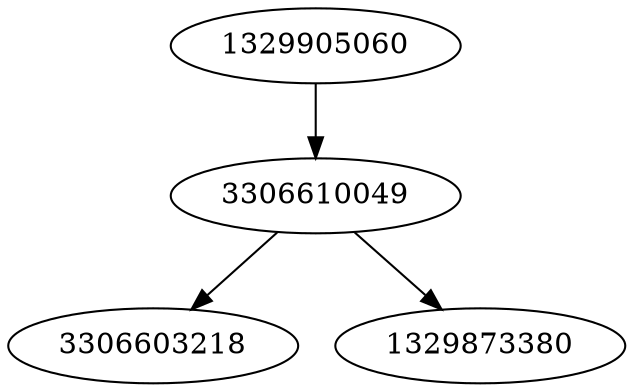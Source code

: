 strict digraph  {
3306610049;
3306603218;
1329905060;
1329873380;
3306610049 -> 1329873380;
3306610049 -> 3306603218;
1329905060 -> 3306610049;
}
